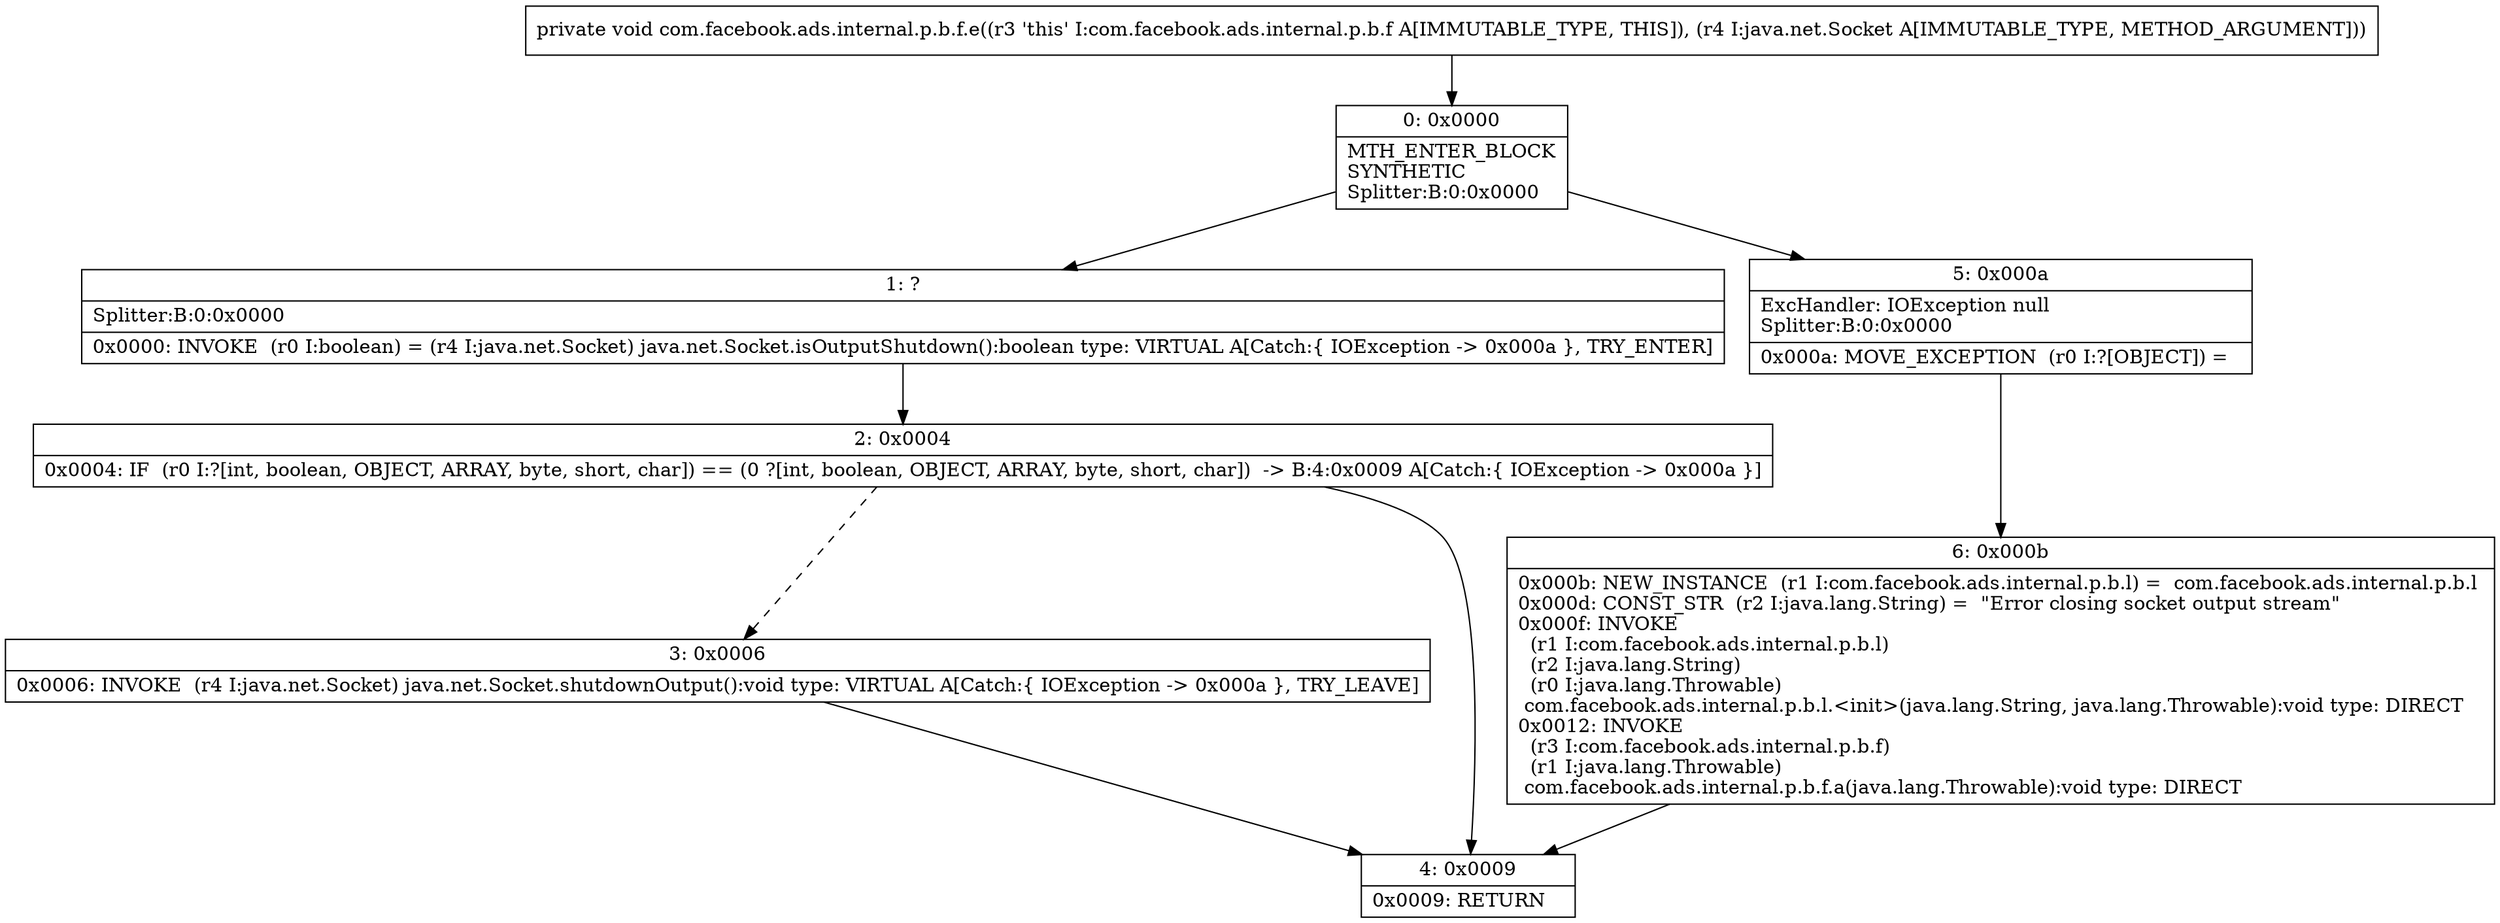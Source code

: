 digraph "CFG forcom.facebook.ads.internal.p.b.f.e(Ljava\/net\/Socket;)V" {
Node_0 [shape=record,label="{0\:\ 0x0000|MTH_ENTER_BLOCK\lSYNTHETIC\lSplitter:B:0:0x0000\l}"];
Node_1 [shape=record,label="{1\:\ ?|Splitter:B:0:0x0000\l|0x0000: INVOKE  (r0 I:boolean) = (r4 I:java.net.Socket) java.net.Socket.isOutputShutdown():boolean type: VIRTUAL A[Catch:\{ IOException \-\> 0x000a \}, TRY_ENTER]\l}"];
Node_2 [shape=record,label="{2\:\ 0x0004|0x0004: IF  (r0 I:?[int, boolean, OBJECT, ARRAY, byte, short, char]) == (0 ?[int, boolean, OBJECT, ARRAY, byte, short, char])  \-\> B:4:0x0009 A[Catch:\{ IOException \-\> 0x000a \}]\l}"];
Node_3 [shape=record,label="{3\:\ 0x0006|0x0006: INVOKE  (r4 I:java.net.Socket) java.net.Socket.shutdownOutput():void type: VIRTUAL A[Catch:\{ IOException \-\> 0x000a \}, TRY_LEAVE]\l}"];
Node_4 [shape=record,label="{4\:\ 0x0009|0x0009: RETURN   \l}"];
Node_5 [shape=record,label="{5\:\ 0x000a|ExcHandler: IOException null\lSplitter:B:0:0x0000\l|0x000a: MOVE_EXCEPTION  (r0 I:?[OBJECT]) =  \l}"];
Node_6 [shape=record,label="{6\:\ 0x000b|0x000b: NEW_INSTANCE  (r1 I:com.facebook.ads.internal.p.b.l) =  com.facebook.ads.internal.p.b.l \l0x000d: CONST_STR  (r2 I:java.lang.String) =  \"Error closing socket output stream\" \l0x000f: INVOKE  \l  (r1 I:com.facebook.ads.internal.p.b.l)\l  (r2 I:java.lang.String)\l  (r0 I:java.lang.Throwable)\l com.facebook.ads.internal.p.b.l.\<init\>(java.lang.String, java.lang.Throwable):void type: DIRECT \l0x0012: INVOKE  \l  (r3 I:com.facebook.ads.internal.p.b.f)\l  (r1 I:java.lang.Throwable)\l com.facebook.ads.internal.p.b.f.a(java.lang.Throwable):void type: DIRECT \l}"];
MethodNode[shape=record,label="{private void com.facebook.ads.internal.p.b.f.e((r3 'this' I:com.facebook.ads.internal.p.b.f A[IMMUTABLE_TYPE, THIS]), (r4 I:java.net.Socket A[IMMUTABLE_TYPE, METHOD_ARGUMENT])) }"];
MethodNode -> Node_0;
Node_0 -> Node_1;
Node_0 -> Node_5;
Node_1 -> Node_2;
Node_2 -> Node_3[style=dashed];
Node_2 -> Node_4;
Node_3 -> Node_4;
Node_5 -> Node_6;
Node_6 -> Node_4;
}


